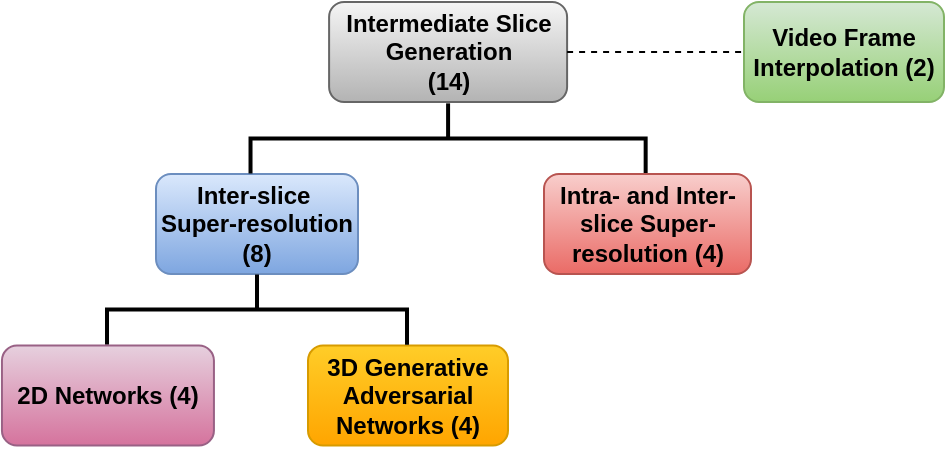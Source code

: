 <mxfile version="28.0.4">
  <diagram name="ArticlesSelection" id="jamtwrOvTJwfkREujlh_">
    <mxGraphModel dx="1212" dy="543" grid="1" gridSize="10" guides="1" tooltips="1" connect="1" arrows="1" fold="1" page="1" pageScale="1" pageWidth="827" pageHeight="1169" math="0" shadow="0">
      <root>
        <mxCell id="0" />
        <mxCell id="1" parent="0" />
        <mxCell id="6lrZ7uDYgWv-Zom-KdMy-2" value="Intermediate Slice Generation&lt;div&gt;(14)&lt;/div&gt;" style="rounded=1;whiteSpace=wrap;html=1;fontStyle=1;fillColor=#f5f5f5;gradientColor=#b3b3b3;strokeColor=#666666;" parent="1" vertex="1">
          <mxGeometry x="306.55" y="54" width="119" height="50" as="geometry" />
        </mxCell>
        <mxCell id="6lrZ7uDYgWv-Zom-KdMy-4" value="Inter-slice&amp;nbsp;&lt;div&gt;Super-resolution (8)&lt;/div&gt;" style="rounded=1;whiteSpace=wrap;html=1;fillColor=#dae8fc;strokeColor=#6c8ebf;glass=0;shadow=0;gradientColor=#7ea6e0;fontStyle=1" parent="1" vertex="1">
          <mxGeometry x="220" y="140" width="101" height="50" as="geometry" />
        </mxCell>
        <mxCell id="6lrZ7uDYgWv-Zom-KdMy-5" value="" style="strokeWidth=2;html=1;shape=mxgraph.flowchart.annotation_2;align=left;labelPosition=right;pointerEvents=1;rotation=90;" parent="1" vertex="1">
          <mxGeometry x="348.51" y="23.43" width="35.07" height="197.57" as="geometry" />
        </mxCell>
        <mxCell id="6lrZ7uDYgWv-Zom-KdMy-6" value="Intra- and Inter-slice Super-resolution (4)" style="rounded=1;whiteSpace=wrap;html=1;fillColor=#f8cecc;strokeColor=#b85450;gradientColor=#ea6b66;fontStyle=1" parent="1" vertex="1">
          <mxGeometry x="414" y="140" width="103.5" height="50" as="geometry" />
        </mxCell>
        <mxCell id="6lrZ7uDYgWv-Zom-KdMy-12" value="3D Generative Adversarial Networks&amp;nbsp;&lt;span style=&quot;background-color: initial;&quot;&gt;(4)&lt;/span&gt;" style="rounded=1;whiteSpace=wrap;html=1;fillColor=#ffcd28;strokeColor=#d79b00;glass=0;shadow=0;gradientColor=#ffa500;fontStyle=1" parent="1" vertex="1">
          <mxGeometry x="296" y="225.78" width="100" height="50" as="geometry" />
        </mxCell>
        <mxCell id="DlnnmUc1WhPFus-zKRdR-5" value="Video Frame Interpolation (2)" style="rounded=1;whiteSpace=wrap;html=1;fillColor=#d5e8d4;strokeColor=#82b366;glass=0;shadow=0;gradientColor=#97d077;fontStyle=1" parent="1" vertex="1">
          <mxGeometry x="514" y="54" width="100" height="50" as="geometry" />
        </mxCell>
        <mxCell id="gUjc5FYNNMk8TkyY-tkO-1" value="" style="endArrow=none;dashed=1;html=1;rounded=0;entryX=0;entryY=0.5;entryDx=0;entryDy=0;exitX=1;exitY=0.5;exitDx=0;exitDy=0;" parent="1" source="6lrZ7uDYgWv-Zom-KdMy-2" target="DlnnmUc1WhPFus-zKRdR-5" edge="1">
          <mxGeometry width="50" height="50" relative="1" as="geometry">
            <mxPoint x="470" y="190" as="sourcePoint" />
            <mxPoint x="520" y="140" as="targetPoint" />
          </mxGeometry>
        </mxCell>
        <mxCell id="C0jx6buas9HVR1wIz04_-1" value="" style="strokeWidth=2;html=1;shape=mxgraph.flowchart.annotation_2;align=left;labelPosition=right;pointerEvents=1;rotation=90;" vertex="1" parent="1">
          <mxGeometry x="252.97" y="132.78" width="35.07" height="150" as="geometry" />
        </mxCell>
        <mxCell id="C0jx6buas9HVR1wIz04_-4" value="2D Networks&amp;nbsp;&lt;span style=&quot;background-color: initial;&quot;&gt;(4)&lt;/span&gt;" style="rounded=1;whiteSpace=wrap;html=1;fillColor=#e6d0de;strokeColor=#996185;glass=0;shadow=0;gradientColor=#d5739d;fontStyle=1" vertex="1" parent="1">
          <mxGeometry x="142.97" y="225.78" width="106" height="50" as="geometry" />
        </mxCell>
      </root>
    </mxGraphModel>
  </diagram>
</mxfile>
